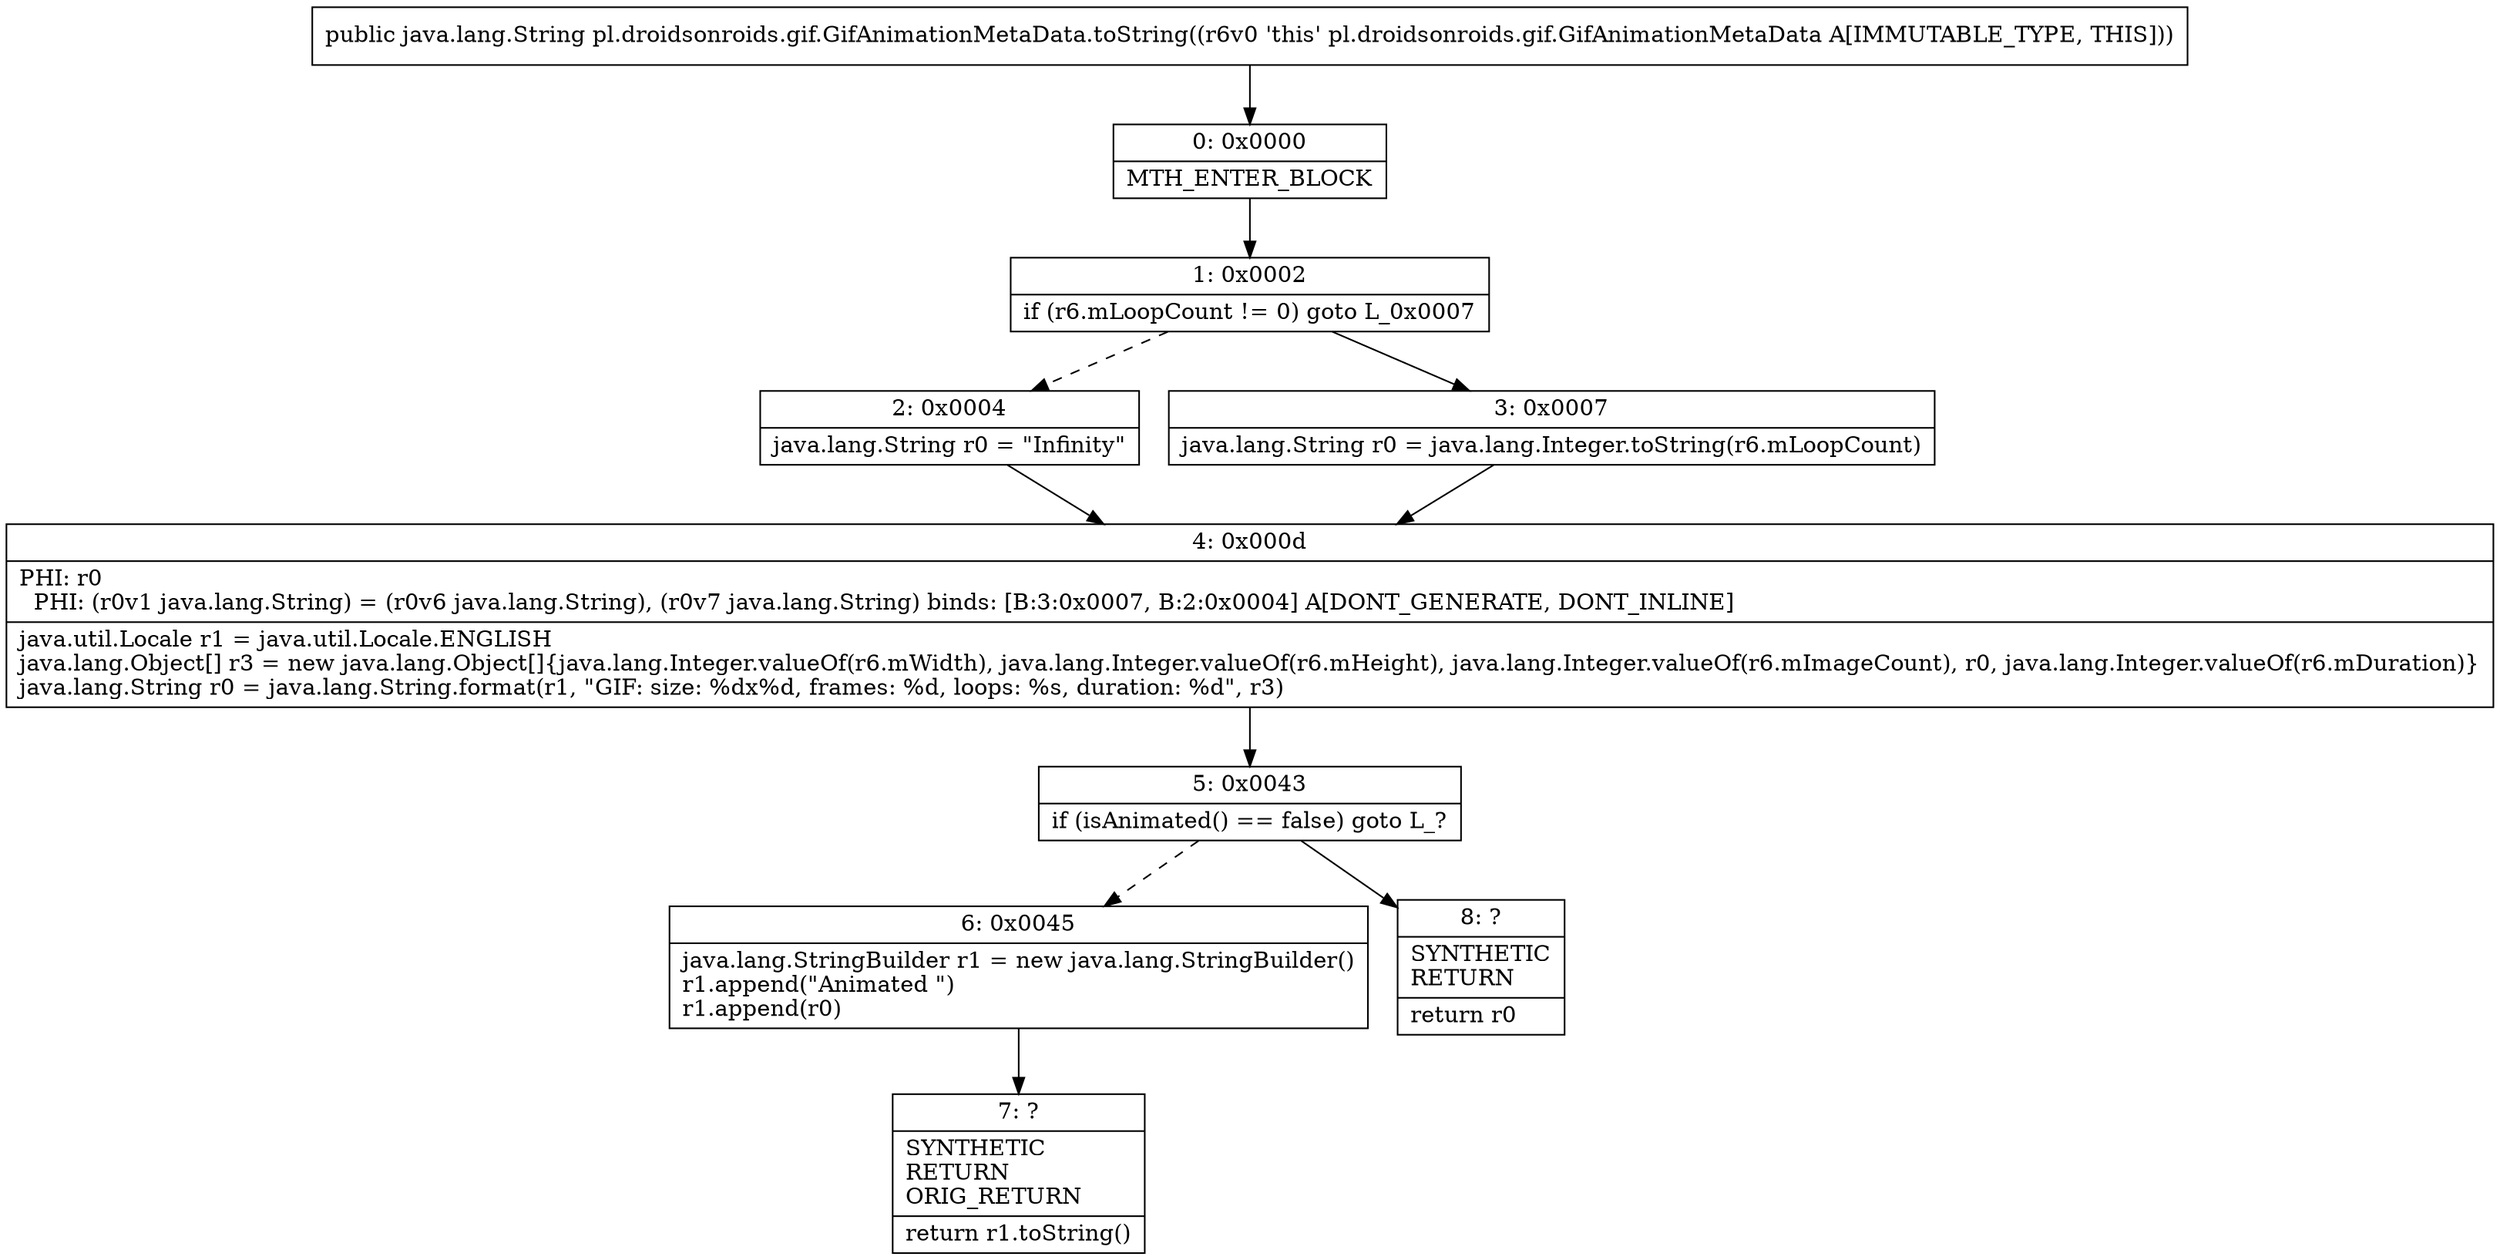 digraph "CFG forpl.droidsonroids.gif.GifAnimationMetaData.toString()Ljava\/lang\/String;" {
Node_0 [shape=record,label="{0\:\ 0x0000|MTH_ENTER_BLOCK\l}"];
Node_1 [shape=record,label="{1\:\ 0x0002|if (r6.mLoopCount != 0) goto L_0x0007\l}"];
Node_2 [shape=record,label="{2\:\ 0x0004|java.lang.String r0 = \"Infinity\"\l}"];
Node_3 [shape=record,label="{3\:\ 0x0007|java.lang.String r0 = java.lang.Integer.toString(r6.mLoopCount)\l}"];
Node_4 [shape=record,label="{4\:\ 0x000d|PHI: r0 \l  PHI: (r0v1 java.lang.String) = (r0v6 java.lang.String), (r0v7 java.lang.String) binds: [B:3:0x0007, B:2:0x0004] A[DONT_GENERATE, DONT_INLINE]\l|java.util.Locale r1 = java.util.Locale.ENGLISH\ljava.lang.Object[] r3 = new java.lang.Object[]\{java.lang.Integer.valueOf(r6.mWidth), java.lang.Integer.valueOf(r6.mHeight), java.lang.Integer.valueOf(r6.mImageCount), r0, java.lang.Integer.valueOf(r6.mDuration)\}\ljava.lang.String r0 = java.lang.String.format(r1, \"GIF: size: %dx%d, frames: %d, loops: %s, duration: %d\", r3)\l}"];
Node_5 [shape=record,label="{5\:\ 0x0043|if (isAnimated() == false) goto L_?\l}"];
Node_6 [shape=record,label="{6\:\ 0x0045|java.lang.StringBuilder r1 = new java.lang.StringBuilder()\lr1.append(\"Animated \")\lr1.append(r0)\l}"];
Node_7 [shape=record,label="{7\:\ ?|SYNTHETIC\lRETURN\lORIG_RETURN\l|return r1.toString()\l}"];
Node_8 [shape=record,label="{8\:\ ?|SYNTHETIC\lRETURN\l|return r0\l}"];
MethodNode[shape=record,label="{public java.lang.String pl.droidsonroids.gif.GifAnimationMetaData.toString((r6v0 'this' pl.droidsonroids.gif.GifAnimationMetaData A[IMMUTABLE_TYPE, THIS])) }"];
MethodNode -> Node_0;
Node_0 -> Node_1;
Node_1 -> Node_2[style=dashed];
Node_1 -> Node_3;
Node_2 -> Node_4;
Node_3 -> Node_4;
Node_4 -> Node_5;
Node_5 -> Node_6[style=dashed];
Node_5 -> Node_8;
Node_6 -> Node_7;
}

